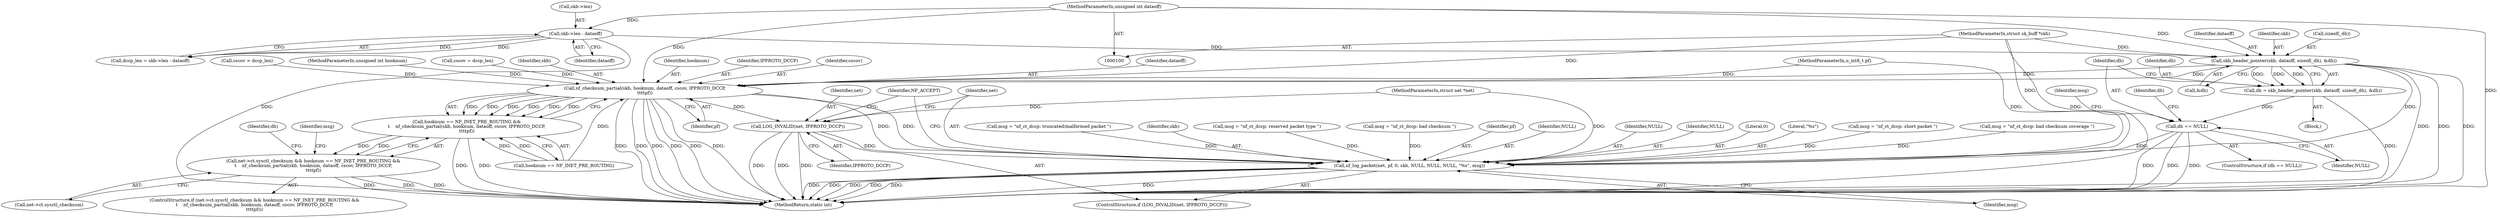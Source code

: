 digraph "1_linux_b22f5126a24b3b2f15448c3f2a254fc10cbc2b92@pointer" {
"1000123" [label="(Call,skb_header_pointer(skb, dataoff, sizeof(_dh), &dh))"];
"1000103" [label="(MethodParameterIn,struct sk_buff *skb)"];
"1000114" [label="(Call,skb->len - dataoff)"];
"1000104" [label="(MethodParameterIn,unsigned int dataoff)"];
"1000121" [label="(Call,dh = skb_header_pointer(skb, dataoff, sizeof(_dh), &dh))"];
"1000131" [label="(Call,dh == NULL)"];
"1000228" [label="(Call,nf_log_packet(net, pf, 0, skb, NULL, NULL, NULL, \"%s\", msg))"];
"1000198" [label="(Call,nf_checksum_partial(skb, hooknum, dataoff, cscov, IPPROTO_DCCP,\n\t\t\t\tpf))"];
"1000194" [label="(Call,hooknum == NF_INET_PRE_ROUTING &&\n\t    nf_checksum_partial(skb, hooknum, dataoff, cscov, IPPROTO_DCCP,\n\t\t\t\tpf))"];
"1000188" [label="(Call,net->ct.sysctl_checksum && hooknum == NF_INET_PRE_ROUTING &&\n\t    nf_checksum_partial(skb, hooknum, dataoff, cscov, IPPROTO_DCCP,\n\t\t\t\tpf))"];
"1000225" [label="(Call,LOG_INVALID(net, IPPROTO_DCCP))"];
"1000241" [label="(MethodReturn,static int)"];
"1000157" [label="(Call,msg = \"nf_ct_dccp: truncated/malformed packet \")"];
"1000114" [label="(Call,skb->len - dataoff)"];
"1000232" [label="(Identifier,skb)"];
"1000201" [label="(Identifier,dataoff)"];
"1000136" [label="(Identifier,msg)"];
"1000179" [label="(Call,cscov > dccp_len)"];
"1000217" [label="(Call,msg = \"nf_ct_dccp: reserved packet type \")"];
"1000213" [label="(Identifier,dh)"];
"1000224" [label="(ControlStructure,if (LOG_INVALID(net, IPPROTO_DCCP)))"];
"1000227" [label="(Identifier,IPPROTO_DCCP)"];
"1000228" [label="(Call,nf_log_packet(net, pf, 0, skb, NULL, NULL, NULL, \"%s\", msg))"];
"1000123" [label="(Call,skb_header_pointer(skb, dataoff, sizeof(_dh), &dh))"];
"1000226" [label="(Identifier,net)"];
"1000125" [label="(Identifier,dataoff)"];
"1000104" [label="(MethodParameterIn,unsigned int dataoff)"];
"1000107" [label="(MethodParameterIn,unsigned int hooknum)"];
"1000133" [label="(Identifier,NULL)"];
"1000206" [label="(Call,msg = \"nf_ct_dccp: bad checksum \")"];
"1000229" [label="(Identifier,net)"];
"1000204" [label="(Identifier,pf)"];
"1000240" [label="(Identifier,NF_ACCEPT)"];
"1000230" [label="(Identifier,pf)"];
"1000161" [label="(Call,cscov = dccp_len)"];
"1000132" [label="(Identifier,dh)"];
"1000199" [label="(Identifier,skb)"];
"1000233" [label="(Identifier,NULL)"];
"1000101" [label="(MethodParameterIn,struct net *net)"];
"1000144" [label="(Identifier,dh)"];
"1000115" [label="(Call,skb->len)"];
"1000188" [label="(Call,net->ct.sysctl_checksum && hooknum == NF_INET_PRE_ROUTING &&\n\t    nf_checksum_partial(skb, hooknum, dataoff, cscov, IPPROTO_DCCP,\n\t\t\t\tpf))"];
"1000234" [label="(Identifier,NULL)"];
"1000225" [label="(Call,LOG_INVALID(net, IPPROTO_DCCP))"];
"1000189" [label="(Call,net->ct.sysctl_checksum)"];
"1000235" [label="(Identifier,NULL)"];
"1000124" [label="(Identifier,skb)"];
"1000187" [label="(ControlStructure,if (net->ct.sysctl_checksum && hooknum == NF_INET_PRE_ROUTING &&\n\t    nf_checksum_partial(skb, hooknum, dataoff, cscov, IPPROTO_DCCP,\n\t\t\t\tpf)))"];
"1000131" [label="(Call,dh == NULL)"];
"1000198" [label="(Call,nf_checksum_partial(skb, hooknum, dataoff, cscov, IPPROTO_DCCP,\n\t\t\t\tpf))"];
"1000200" [label="(Identifier,hooknum)"];
"1000195" [label="(Call,hooknum == NF_INET_PRE_ROUTING)"];
"1000231" [label="(Literal,0)"];
"1000103" [label="(MethodParameterIn,struct sk_buff *skb)"];
"1000112" [label="(Call,dccp_len = skb->len - dataoff)"];
"1000207" [label="(Identifier,msg)"];
"1000237" [label="(Identifier,msg)"];
"1000203" [label="(Identifier,IPPROTO_DCCP)"];
"1000194" [label="(Call,hooknum == NF_INET_PRE_ROUTING &&\n\t    nf_checksum_partial(skb, hooknum, dataoff, cscov, IPPROTO_DCCP,\n\t\t\t\tpf))"];
"1000118" [label="(Identifier,dataoff)"];
"1000108" [label="(Block,)"];
"1000236" [label="(Literal,\"%s\")"];
"1000135" [label="(Call,msg = \"nf_ct_dccp: short packet \")"];
"1000202" [label="(Identifier,cscov)"];
"1000121" [label="(Call,dh = skb_header_pointer(skb, dataoff, sizeof(_dh), &dh))"];
"1000183" [label="(Call,msg = \"nf_ct_dccp: bad checksum coverage \")"];
"1000122" [label="(Identifier,dh)"];
"1000126" [label="(Call,sizeof(_dh))"];
"1000130" [label="(ControlStructure,if (dh == NULL))"];
"1000128" [label="(Call,&dh)"];
"1000106" [label="(MethodParameterIn,u_int8_t pf)"];
"1000123" -> "1000121"  [label="AST: "];
"1000123" -> "1000128"  [label="CFG: "];
"1000124" -> "1000123"  [label="AST: "];
"1000125" -> "1000123"  [label="AST: "];
"1000126" -> "1000123"  [label="AST: "];
"1000128" -> "1000123"  [label="AST: "];
"1000121" -> "1000123"  [label="CFG: "];
"1000123" -> "1000241"  [label="DDG: "];
"1000123" -> "1000241"  [label="DDG: "];
"1000123" -> "1000241"  [label="DDG: "];
"1000123" -> "1000121"  [label="DDG: "];
"1000123" -> "1000121"  [label="DDG: "];
"1000123" -> "1000121"  [label="DDG: "];
"1000103" -> "1000123"  [label="DDG: "];
"1000114" -> "1000123"  [label="DDG: "];
"1000104" -> "1000123"  [label="DDG: "];
"1000123" -> "1000198"  [label="DDG: "];
"1000123" -> "1000198"  [label="DDG: "];
"1000123" -> "1000228"  [label="DDG: "];
"1000103" -> "1000100"  [label="AST: "];
"1000103" -> "1000241"  [label="DDG: "];
"1000103" -> "1000198"  [label="DDG: "];
"1000103" -> "1000228"  [label="DDG: "];
"1000114" -> "1000112"  [label="AST: "];
"1000114" -> "1000118"  [label="CFG: "];
"1000115" -> "1000114"  [label="AST: "];
"1000118" -> "1000114"  [label="AST: "];
"1000112" -> "1000114"  [label="CFG: "];
"1000114" -> "1000241"  [label="DDG: "];
"1000114" -> "1000112"  [label="DDG: "];
"1000114" -> "1000112"  [label="DDG: "];
"1000104" -> "1000114"  [label="DDG: "];
"1000104" -> "1000100"  [label="AST: "];
"1000104" -> "1000241"  [label="DDG: "];
"1000104" -> "1000198"  [label="DDG: "];
"1000121" -> "1000108"  [label="AST: "];
"1000122" -> "1000121"  [label="AST: "];
"1000132" -> "1000121"  [label="CFG: "];
"1000121" -> "1000241"  [label="DDG: "];
"1000121" -> "1000131"  [label="DDG: "];
"1000131" -> "1000130"  [label="AST: "];
"1000131" -> "1000133"  [label="CFG: "];
"1000132" -> "1000131"  [label="AST: "];
"1000133" -> "1000131"  [label="AST: "];
"1000136" -> "1000131"  [label="CFG: "];
"1000144" -> "1000131"  [label="CFG: "];
"1000131" -> "1000241"  [label="DDG: "];
"1000131" -> "1000241"  [label="DDG: "];
"1000131" -> "1000241"  [label="DDG: "];
"1000131" -> "1000228"  [label="DDG: "];
"1000228" -> "1000224"  [label="AST: "];
"1000228" -> "1000237"  [label="CFG: "];
"1000229" -> "1000228"  [label="AST: "];
"1000230" -> "1000228"  [label="AST: "];
"1000231" -> "1000228"  [label="AST: "];
"1000232" -> "1000228"  [label="AST: "];
"1000233" -> "1000228"  [label="AST: "];
"1000234" -> "1000228"  [label="AST: "];
"1000235" -> "1000228"  [label="AST: "];
"1000236" -> "1000228"  [label="AST: "];
"1000237" -> "1000228"  [label="AST: "];
"1000240" -> "1000228"  [label="CFG: "];
"1000228" -> "1000241"  [label="DDG: "];
"1000228" -> "1000241"  [label="DDG: "];
"1000228" -> "1000241"  [label="DDG: "];
"1000228" -> "1000241"  [label="DDG: "];
"1000228" -> "1000241"  [label="DDG: "];
"1000228" -> "1000241"  [label="DDG: "];
"1000225" -> "1000228"  [label="DDG: "];
"1000101" -> "1000228"  [label="DDG: "];
"1000198" -> "1000228"  [label="DDG: "];
"1000198" -> "1000228"  [label="DDG: "];
"1000106" -> "1000228"  [label="DDG: "];
"1000183" -> "1000228"  [label="DDG: "];
"1000157" -> "1000228"  [label="DDG: "];
"1000217" -> "1000228"  [label="DDG: "];
"1000206" -> "1000228"  [label="DDG: "];
"1000135" -> "1000228"  [label="DDG: "];
"1000198" -> "1000194"  [label="AST: "];
"1000198" -> "1000204"  [label="CFG: "];
"1000199" -> "1000198"  [label="AST: "];
"1000200" -> "1000198"  [label="AST: "];
"1000201" -> "1000198"  [label="AST: "];
"1000202" -> "1000198"  [label="AST: "];
"1000203" -> "1000198"  [label="AST: "];
"1000204" -> "1000198"  [label="AST: "];
"1000194" -> "1000198"  [label="CFG: "];
"1000198" -> "1000241"  [label="DDG: "];
"1000198" -> "1000241"  [label="DDG: "];
"1000198" -> "1000241"  [label="DDG: "];
"1000198" -> "1000241"  [label="DDG: "];
"1000198" -> "1000241"  [label="DDG: "];
"1000198" -> "1000241"  [label="DDG: "];
"1000198" -> "1000194"  [label="DDG: "];
"1000198" -> "1000194"  [label="DDG: "];
"1000198" -> "1000194"  [label="DDG: "];
"1000198" -> "1000194"  [label="DDG: "];
"1000198" -> "1000194"  [label="DDG: "];
"1000198" -> "1000194"  [label="DDG: "];
"1000195" -> "1000198"  [label="DDG: "];
"1000107" -> "1000198"  [label="DDG: "];
"1000179" -> "1000198"  [label="DDG: "];
"1000161" -> "1000198"  [label="DDG: "];
"1000106" -> "1000198"  [label="DDG: "];
"1000198" -> "1000225"  [label="DDG: "];
"1000194" -> "1000188"  [label="AST: "];
"1000194" -> "1000195"  [label="CFG: "];
"1000195" -> "1000194"  [label="AST: "];
"1000188" -> "1000194"  [label="CFG: "];
"1000194" -> "1000241"  [label="DDG: "];
"1000194" -> "1000241"  [label="DDG: "];
"1000194" -> "1000188"  [label="DDG: "];
"1000194" -> "1000188"  [label="DDG: "];
"1000195" -> "1000194"  [label="DDG: "];
"1000195" -> "1000194"  [label="DDG: "];
"1000188" -> "1000187"  [label="AST: "];
"1000188" -> "1000189"  [label="CFG: "];
"1000189" -> "1000188"  [label="AST: "];
"1000207" -> "1000188"  [label="CFG: "];
"1000213" -> "1000188"  [label="CFG: "];
"1000188" -> "1000241"  [label="DDG: "];
"1000188" -> "1000241"  [label="DDG: "];
"1000188" -> "1000241"  [label="DDG: "];
"1000225" -> "1000224"  [label="AST: "];
"1000225" -> "1000227"  [label="CFG: "];
"1000226" -> "1000225"  [label="AST: "];
"1000227" -> "1000225"  [label="AST: "];
"1000229" -> "1000225"  [label="CFG: "];
"1000240" -> "1000225"  [label="CFG: "];
"1000225" -> "1000241"  [label="DDG: "];
"1000225" -> "1000241"  [label="DDG: "];
"1000225" -> "1000241"  [label="DDG: "];
"1000101" -> "1000225"  [label="DDG: "];
}
